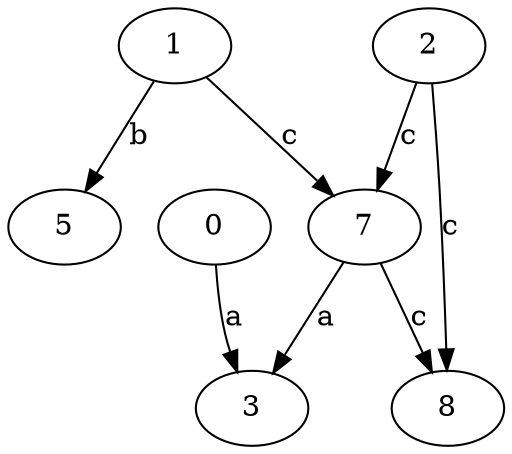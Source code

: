 strict digraph  {
1;
2;
3;
0;
5;
7;
8;
1 -> 5  [label=b];
1 -> 7  [label=c];
2 -> 7  [label=c];
2 -> 8  [label=c];
0 -> 3  [label=a];
7 -> 3  [label=a];
7 -> 8  [label=c];
}
